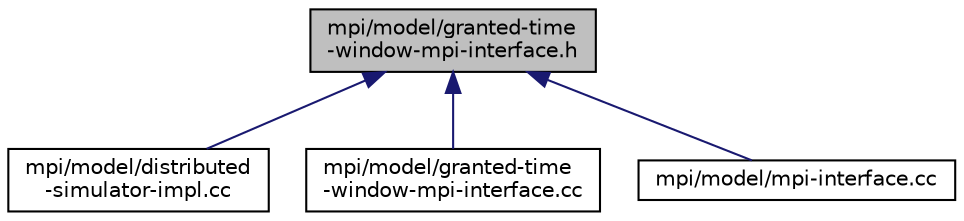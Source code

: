 digraph "mpi/model/granted-time-window-mpi-interface.h"
{
  edge [fontname="Helvetica",fontsize="10",labelfontname="Helvetica",labelfontsize="10"];
  node [fontname="Helvetica",fontsize="10",shape=record];
  Node1 [label="mpi/model/granted-time\l-window-mpi-interface.h",height=0.2,width=0.4,color="black", fillcolor="grey75", style="filled", fontcolor="black"];
  Node1 -> Node2 [dir="back",color="midnightblue",fontsize="10",style="solid"];
  Node2 [label="mpi/model/distributed\l-simulator-impl.cc",height=0.2,width=0.4,color="black", fillcolor="white", style="filled",URL="$de/daf/distributed-simulator-impl_8cc.html"];
  Node1 -> Node3 [dir="back",color="midnightblue",fontsize="10",style="solid"];
  Node3 [label="mpi/model/granted-time\l-window-mpi-interface.cc",height=0.2,width=0.4,color="black", fillcolor="white", style="filled",URL="$d8/d13/granted-time-window-mpi-interface_8cc.html"];
  Node1 -> Node4 [dir="back",color="midnightblue",fontsize="10",style="solid"];
  Node4 [label="mpi/model/mpi-interface.cc",height=0.2,width=0.4,color="black", fillcolor="white", style="filled",URL="$d4/dc0/mpi-interface_8cc.html"];
}
